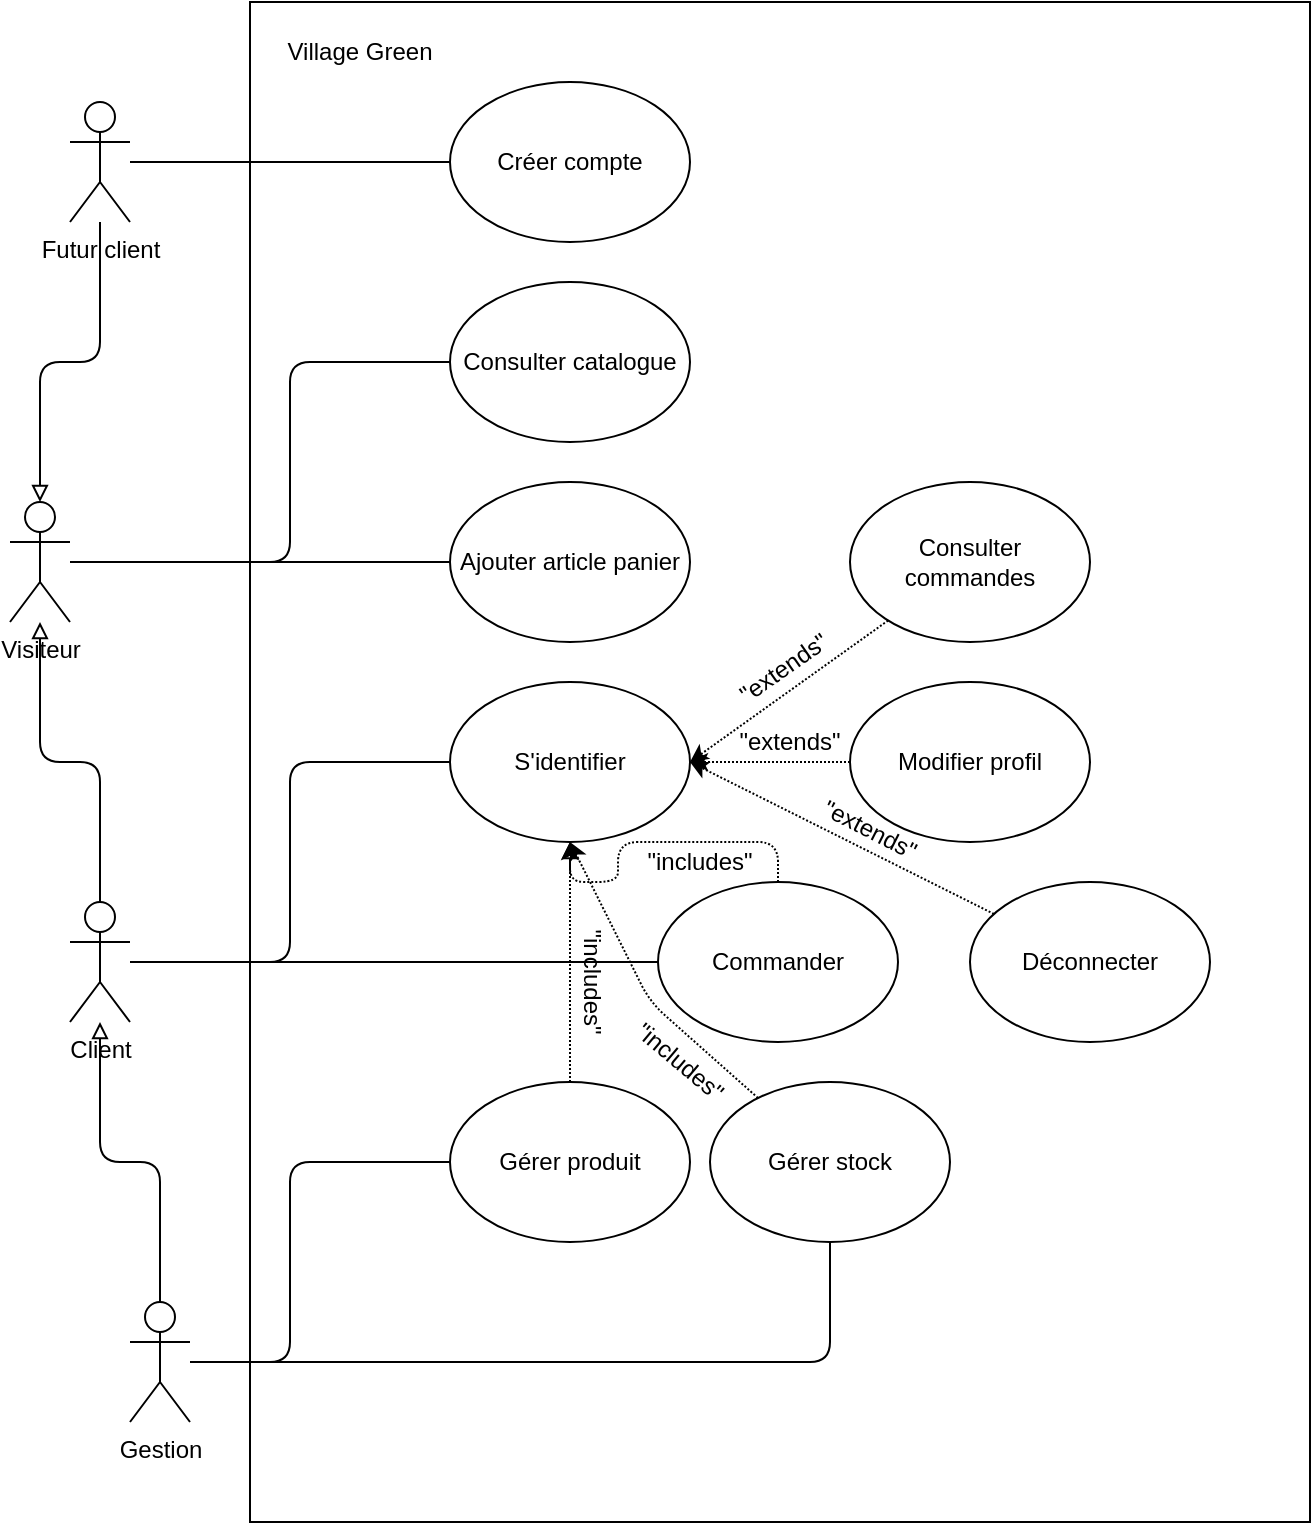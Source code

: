 <mxfile version="18.1.3" type="device"><diagram id="Wc4Xq4ScGzmmavUajxJC" name="Page-1"><mxGraphModel dx="930" dy="527" grid="1" gridSize="10" guides="1" tooltips="1" connect="1" arrows="1" fold="1" page="1" pageScale="1" pageWidth="827" pageHeight="1169" math="0" shadow="0"><root><mxCell id="0"/><mxCell id="1" parent="0"/><mxCell id="E1Ce8oRPbr-OPnaTgnC9-1" value="" style="rounded=0;whiteSpace=wrap;html=1;sketch=0;" vertex="1" parent="1"><mxGeometry x="150" y="40" width="530" height="760" as="geometry"/></mxCell><mxCell id="E1Ce8oRPbr-OPnaTgnC9-2" value="Village Green" style="text;html=1;strokeColor=none;fillColor=none;align=center;verticalAlign=middle;whiteSpace=wrap;rounded=0;sketch=0;" vertex="1" parent="1"><mxGeometry x="160" y="50" width="90" height="30" as="geometry"/></mxCell><mxCell id="E1Ce8oRPbr-OPnaTgnC9-36" style="rounded=1;sketch=0;orthogonalLoop=1;jettySize=auto;html=1;endArrow=none;endFill=0;strokeColor=default;edgeStyle=orthogonalEdgeStyle;" edge="1" parent="1" source="E1Ce8oRPbr-OPnaTgnC9-3" target="E1Ce8oRPbr-OPnaTgnC9-16"><mxGeometry relative="1" as="geometry"/></mxCell><mxCell id="E1Ce8oRPbr-OPnaTgnC9-37" style="edgeStyle=orthogonalEdgeStyle;rounded=1;sketch=0;orthogonalLoop=1;jettySize=auto;html=1;entryX=0;entryY=0.5;entryDx=0;entryDy=0;endArrow=none;endFill=0;strokeColor=default;elbow=vertical;" edge="1" parent="1" source="E1Ce8oRPbr-OPnaTgnC9-3" target="E1Ce8oRPbr-OPnaTgnC9-6"><mxGeometry relative="1" as="geometry"><Array as="points"><mxPoint x="170" y="320"/><mxPoint x="170" y="220"/></Array></mxGeometry></mxCell><mxCell id="E1Ce8oRPbr-OPnaTgnC9-3" value="Visiteur" style="shape=umlActor;verticalLabelPosition=bottom;verticalAlign=top;html=1;outlineConnect=0;rounded=0;sketch=0;" vertex="1" parent="1"><mxGeometry x="30" y="290" width="30" height="60" as="geometry"/></mxCell><mxCell id="E1Ce8oRPbr-OPnaTgnC9-6" value="Consulter catalogue" style="ellipse;whiteSpace=wrap;html=1;rounded=0;sketch=0;" vertex="1" parent="1"><mxGeometry x="250" y="180" width="120" height="80" as="geometry"/></mxCell><mxCell id="E1Ce8oRPbr-OPnaTgnC9-8" value="Créer compte" style="ellipse;whiteSpace=wrap;html=1;rounded=0;sketch=0;" vertex="1" parent="1"><mxGeometry x="250" y="80" width="120" height="80" as="geometry"/></mxCell><mxCell id="E1Ce8oRPbr-OPnaTgnC9-12" style="rounded=1;sketch=0;orthogonalLoop=1;jettySize=auto;html=1;entryX=0.5;entryY=0;entryDx=0;entryDy=0;entryPerimeter=0;endArrow=block;endFill=0;edgeStyle=orthogonalEdgeStyle;" edge="1" parent="1" source="E1Ce8oRPbr-OPnaTgnC9-10" target="E1Ce8oRPbr-OPnaTgnC9-3"><mxGeometry relative="1" as="geometry"><mxPoint x="45" y="230.0" as="targetPoint"/></mxGeometry></mxCell><mxCell id="E1Ce8oRPbr-OPnaTgnC9-34" style="rounded=1;sketch=0;orthogonalLoop=1;jettySize=auto;html=1;entryX=0;entryY=0.5;entryDx=0;entryDy=0;endArrow=none;endFill=0;strokeColor=default;edgeStyle=orthogonalEdgeStyle;" edge="1" parent="1" source="E1Ce8oRPbr-OPnaTgnC9-10" target="E1Ce8oRPbr-OPnaTgnC9-8"><mxGeometry relative="1" as="geometry"/></mxCell><mxCell id="E1Ce8oRPbr-OPnaTgnC9-10" value="Futur client" style="shape=umlActor;verticalLabelPosition=bottom;verticalAlign=top;html=1;outlineConnect=0;rounded=0;sketch=0;" vertex="1" parent="1"><mxGeometry x="60" y="90" width="30" height="60" as="geometry"/></mxCell><mxCell id="E1Ce8oRPbr-OPnaTgnC9-14" style="edgeStyle=orthogonalEdgeStyle;sketch=0;orthogonalLoop=1;jettySize=auto;html=1;rounded=1;endArrow=block;endFill=0;" edge="1" parent="1" source="E1Ce8oRPbr-OPnaTgnC9-13" target="E1Ce8oRPbr-OPnaTgnC9-3"><mxGeometry relative="1" as="geometry"><Array as="points"><mxPoint x="75" y="420"/><mxPoint x="45" y="420"/></Array></mxGeometry></mxCell><mxCell id="E1Ce8oRPbr-OPnaTgnC9-33" style="rounded=1;sketch=0;orthogonalLoop=1;jettySize=auto;html=1;entryX=0;entryY=0.5;entryDx=0;entryDy=0;endArrow=none;endFill=0;strokeColor=default;edgeStyle=orthogonalEdgeStyle;" edge="1" parent="1" source="E1Ce8oRPbr-OPnaTgnC9-13" target="E1Ce8oRPbr-OPnaTgnC9-20"><mxGeometry relative="1" as="geometry"/></mxCell><mxCell id="E1Ce8oRPbr-OPnaTgnC9-38" style="edgeStyle=orthogonalEdgeStyle;rounded=1;sketch=0;orthogonalLoop=1;jettySize=auto;html=1;entryX=0;entryY=0.5;entryDx=0;entryDy=0;endArrow=none;endFill=0;strokeColor=default;elbow=vertical;" edge="1" parent="1" source="E1Ce8oRPbr-OPnaTgnC9-13" target="E1Ce8oRPbr-OPnaTgnC9-18"><mxGeometry relative="1" as="geometry"><Array as="points"><mxPoint x="170" y="520"/><mxPoint x="170" y="420"/></Array></mxGeometry></mxCell><mxCell id="E1Ce8oRPbr-OPnaTgnC9-13" value="Client" style="shape=umlActor;verticalLabelPosition=bottom;verticalAlign=top;html=1;outlineConnect=0;rounded=0;sketch=0;" vertex="1" parent="1"><mxGeometry x="60" y="490" width="30" height="60" as="geometry"/></mxCell><mxCell id="E1Ce8oRPbr-OPnaTgnC9-16" value="Ajouter article panier" style="ellipse;whiteSpace=wrap;html=1;rounded=0;sketch=0;" vertex="1" parent="1"><mxGeometry x="250" y="280" width="120" height="80" as="geometry"/></mxCell><mxCell id="E1Ce8oRPbr-OPnaTgnC9-18" value="S'identifier" style="ellipse;whiteSpace=wrap;html=1;rounded=0;sketch=0;" vertex="1" parent="1"><mxGeometry x="250" y="380" width="120" height="80" as="geometry"/></mxCell><mxCell id="E1Ce8oRPbr-OPnaTgnC9-41" style="rounded=1;sketch=0;orthogonalLoop=1;jettySize=auto;html=1;dashed=1;dashPattern=1 1;endArrow=classic;endFill=1;strokeColor=default;elbow=vertical;edgeStyle=orthogonalEdgeStyle;" edge="1" parent="1" source="E1Ce8oRPbr-OPnaTgnC9-20" target="E1Ce8oRPbr-OPnaTgnC9-18"><mxGeometry relative="1" as="geometry"/></mxCell><mxCell id="E1Ce8oRPbr-OPnaTgnC9-20" value="Commander" style="ellipse;whiteSpace=wrap;html=1;rounded=0;sketch=0;" vertex="1" parent="1"><mxGeometry x="354" y="480" width="120" height="80" as="geometry"/></mxCell><mxCell id="E1Ce8oRPbr-OPnaTgnC9-31" style="edgeStyle=orthogonalEdgeStyle;rounded=1;sketch=0;orthogonalLoop=1;jettySize=auto;html=1;entryX=1;entryY=0.5;entryDx=0;entryDy=0;dashed=1;dashPattern=1 1;" edge="1" parent="1" source="E1Ce8oRPbr-OPnaTgnC9-28" target="E1Ce8oRPbr-OPnaTgnC9-18"><mxGeometry relative="1" as="geometry"/></mxCell><mxCell id="E1Ce8oRPbr-OPnaTgnC9-28" value="&lt;div&gt;Modifier profil&lt;/div&gt;" style="ellipse;whiteSpace=wrap;html=1;rounded=0;sketch=0;" vertex="1" parent="1"><mxGeometry x="450" y="380" width="120" height="80" as="geometry"/></mxCell><mxCell id="E1Ce8oRPbr-OPnaTgnC9-32" value="&quot;extends&quot;" style="text;html=1;strokeColor=none;fillColor=none;align=center;verticalAlign=middle;whiteSpace=wrap;rounded=0;sketch=0;" vertex="1" parent="1"><mxGeometry x="390" y="400" width="60" height="20" as="geometry"/></mxCell><mxCell id="E1Ce8oRPbr-OPnaTgnC9-42" value="&quot;includes&quot;" style="text;html=1;strokeColor=none;fillColor=none;align=center;verticalAlign=middle;whiteSpace=wrap;rounded=0;sketch=0;" vertex="1" parent="1"><mxGeometry x="340" y="460" width="70" height="20" as="geometry"/></mxCell><mxCell id="E1Ce8oRPbr-OPnaTgnC9-44" style="rounded=1;sketch=0;orthogonalLoop=1;jettySize=auto;html=1;dashed=1;dashPattern=1 1;endArrow=classic;endFill=1;strokeColor=default;elbow=vertical;entryX=1;entryY=0.5;entryDx=0;entryDy=0;" edge="1" parent="1" source="E1Ce8oRPbr-OPnaTgnC9-43" target="E1Ce8oRPbr-OPnaTgnC9-18"><mxGeometry relative="1" as="geometry"/></mxCell><mxCell id="E1Ce8oRPbr-OPnaTgnC9-43" value="Déconnecter" style="ellipse;whiteSpace=wrap;html=1;rounded=0;sketch=0;" vertex="1" parent="1"><mxGeometry x="510" y="480" width="120" height="80" as="geometry"/></mxCell><mxCell id="E1Ce8oRPbr-OPnaTgnC9-45" value="&quot;extends&quot;" style="text;html=1;strokeColor=none;fillColor=none;align=center;verticalAlign=middle;whiteSpace=wrap;rounded=0;sketch=0;rotation=27;" vertex="1" parent="1"><mxGeometry x="430" y="444" width="60" height="20" as="geometry"/></mxCell><mxCell id="E1Ce8oRPbr-OPnaTgnC9-50" style="edgeStyle=none;rounded=1;sketch=0;orthogonalLoop=1;jettySize=auto;html=1;entryX=1;entryY=0.5;entryDx=0;entryDy=0;dashed=1;dashPattern=1 1;endArrow=classic;endFill=1;strokeColor=default;elbow=vertical;" edge="1" parent="1" source="E1Ce8oRPbr-OPnaTgnC9-49" target="E1Ce8oRPbr-OPnaTgnC9-18"><mxGeometry relative="1" as="geometry"><Array as="points"/></mxGeometry></mxCell><mxCell id="E1Ce8oRPbr-OPnaTgnC9-49" value="Consulter commandes" style="ellipse;whiteSpace=wrap;html=1;rounded=0;sketch=0;" vertex="1" parent="1"><mxGeometry x="450" y="280" width="120" height="80" as="geometry"/></mxCell><mxCell id="E1Ce8oRPbr-OPnaTgnC9-51" value="&quot;extends&quot;" style="text;html=1;strokeColor=none;fillColor=none;align=center;verticalAlign=middle;whiteSpace=wrap;rounded=0;sketch=0;rotation=-35;" vertex="1" parent="1"><mxGeometry x="387" y="363" width="60" height="20" as="geometry"/></mxCell><mxCell id="E1Ce8oRPbr-OPnaTgnC9-60" style="edgeStyle=orthogonalEdgeStyle;rounded=1;sketch=0;orthogonalLoop=1;jettySize=auto;html=1;entryX=0;entryY=0.5;entryDx=0;entryDy=0;endArrow=none;endFill=0;strokeColor=default;elbow=vertical;" edge="1" parent="1" source="E1Ce8oRPbr-OPnaTgnC9-52" target="E1Ce8oRPbr-OPnaTgnC9-54"><mxGeometry relative="1" as="geometry"><Array as="points"><mxPoint x="170" y="720"/><mxPoint x="170" y="620"/></Array></mxGeometry></mxCell><mxCell id="E1Ce8oRPbr-OPnaTgnC9-61" style="edgeStyle=orthogonalEdgeStyle;rounded=1;sketch=0;orthogonalLoop=1;jettySize=auto;html=1;endArrow=block;endFill=0;strokeColor=default;elbow=vertical;" edge="1" parent="1" source="E1Ce8oRPbr-OPnaTgnC9-52" target="E1Ce8oRPbr-OPnaTgnC9-13"><mxGeometry relative="1" as="geometry"/></mxCell><mxCell id="E1Ce8oRPbr-OPnaTgnC9-69" style="edgeStyle=orthogonalEdgeStyle;rounded=1;sketch=0;orthogonalLoop=1;jettySize=auto;html=1;entryX=0.5;entryY=1;entryDx=0;entryDy=0;endArrow=none;endFill=0;strokeColor=default;elbow=vertical;" edge="1" parent="1" source="E1Ce8oRPbr-OPnaTgnC9-52" target="E1Ce8oRPbr-OPnaTgnC9-66"><mxGeometry relative="1" as="geometry"/></mxCell><mxCell id="E1Ce8oRPbr-OPnaTgnC9-52" value="Gestion" style="shape=umlActor;verticalLabelPosition=bottom;verticalAlign=top;html=1;outlineConnect=0;rounded=0;sketch=0;" vertex="1" parent="1"><mxGeometry x="90" y="690" width="30" height="60" as="geometry"/></mxCell><mxCell id="E1Ce8oRPbr-OPnaTgnC9-62" style="edgeStyle=orthogonalEdgeStyle;rounded=1;sketch=0;orthogonalLoop=1;jettySize=auto;html=1;entryX=0.5;entryY=1;entryDx=0;entryDy=0;endArrow=block;endFill=0;strokeColor=default;elbow=vertical;dashed=1;dashPattern=1 1;" edge="1" parent="1" source="E1Ce8oRPbr-OPnaTgnC9-54" target="E1Ce8oRPbr-OPnaTgnC9-18"><mxGeometry relative="1" as="geometry"/></mxCell><mxCell id="E1Ce8oRPbr-OPnaTgnC9-54" value="Gérer produit" style="ellipse;whiteSpace=wrap;html=1;rounded=0;sketch=0;" vertex="1" parent="1"><mxGeometry x="250" y="580" width="120" height="80" as="geometry"/></mxCell><mxCell id="E1Ce8oRPbr-OPnaTgnC9-63" value="&quot;includes&quot;" style="text;html=1;strokeColor=none;fillColor=none;align=center;verticalAlign=middle;whiteSpace=wrap;rounded=0;sketch=0;rotation=90;" vertex="1" parent="1"><mxGeometry x="286" y="520" width="70" height="20" as="geometry"/></mxCell><mxCell id="E1Ce8oRPbr-OPnaTgnC9-67" style="edgeStyle=none;rounded=1;sketch=0;orthogonalLoop=1;jettySize=auto;html=1;dashed=1;dashPattern=1 1;endArrow=classic;endFill=1;strokeColor=default;elbow=vertical;" edge="1" parent="1" source="E1Ce8oRPbr-OPnaTgnC9-66"><mxGeometry relative="1" as="geometry"><mxPoint x="310" y="460.0" as="targetPoint"/><Array as="points"><mxPoint x="350" y="540"/></Array></mxGeometry></mxCell><mxCell id="E1Ce8oRPbr-OPnaTgnC9-66" value="Gérer stock" style="ellipse;whiteSpace=wrap;html=1;rounded=0;sketch=0;" vertex="1" parent="1"><mxGeometry x="380" y="580" width="120" height="80" as="geometry"/></mxCell><mxCell id="E1Ce8oRPbr-OPnaTgnC9-68" value="&quot;includes&quot;" style="text;html=1;strokeColor=none;fillColor=none;align=center;verticalAlign=middle;whiteSpace=wrap;rounded=0;sketch=0;rotation=40;" vertex="1" parent="1"><mxGeometry x="330" y="560" width="70" height="20" as="geometry"/></mxCell></root></mxGraphModel></diagram></mxfile>